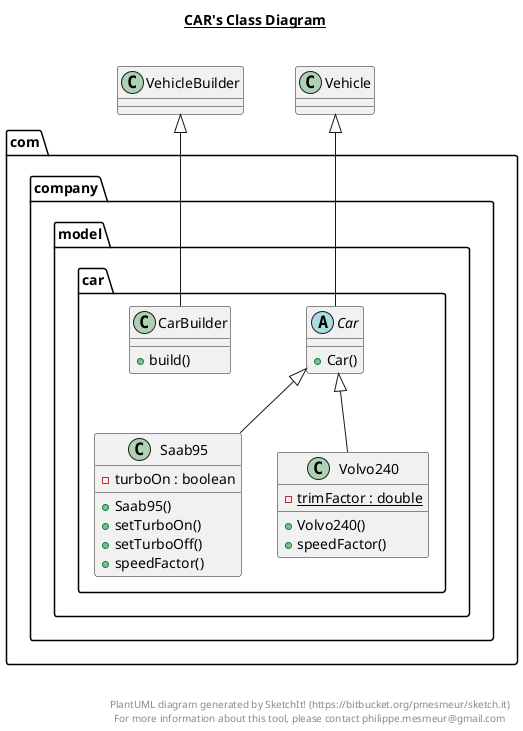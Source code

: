 @startuml

title __CAR's Class Diagram__\n

  package com.company.model.car {
    abstract class Car {
        + Car()
    }
  }
  

  package com.company.model.car {
    class CarBuilder {
        + build()
    }
  }
  

  package com.company.model.car {
    class Saab95 {
        - turboOn : boolean
        + Saab95()
        + setTurboOn()
        + setTurboOff()
        + speedFactor()
    }
  }
  

  package com.company.model.car {
    class Volvo240 {
        {static} - trimFactor : double
        + Volvo240()
        + speedFactor()
    }
  }
  

  Car -up-|> Vehicle
  CarBuilder -up-|> VehicleBuilder
  Saab95 -up-|> Car
  Volvo240 -up-|> Car


right footer


PlantUML diagram generated by SketchIt! (https://bitbucket.org/pmesmeur/sketch.it)
For more information about this tool, please contact philippe.mesmeur@gmail.com
endfooter

@enduml
